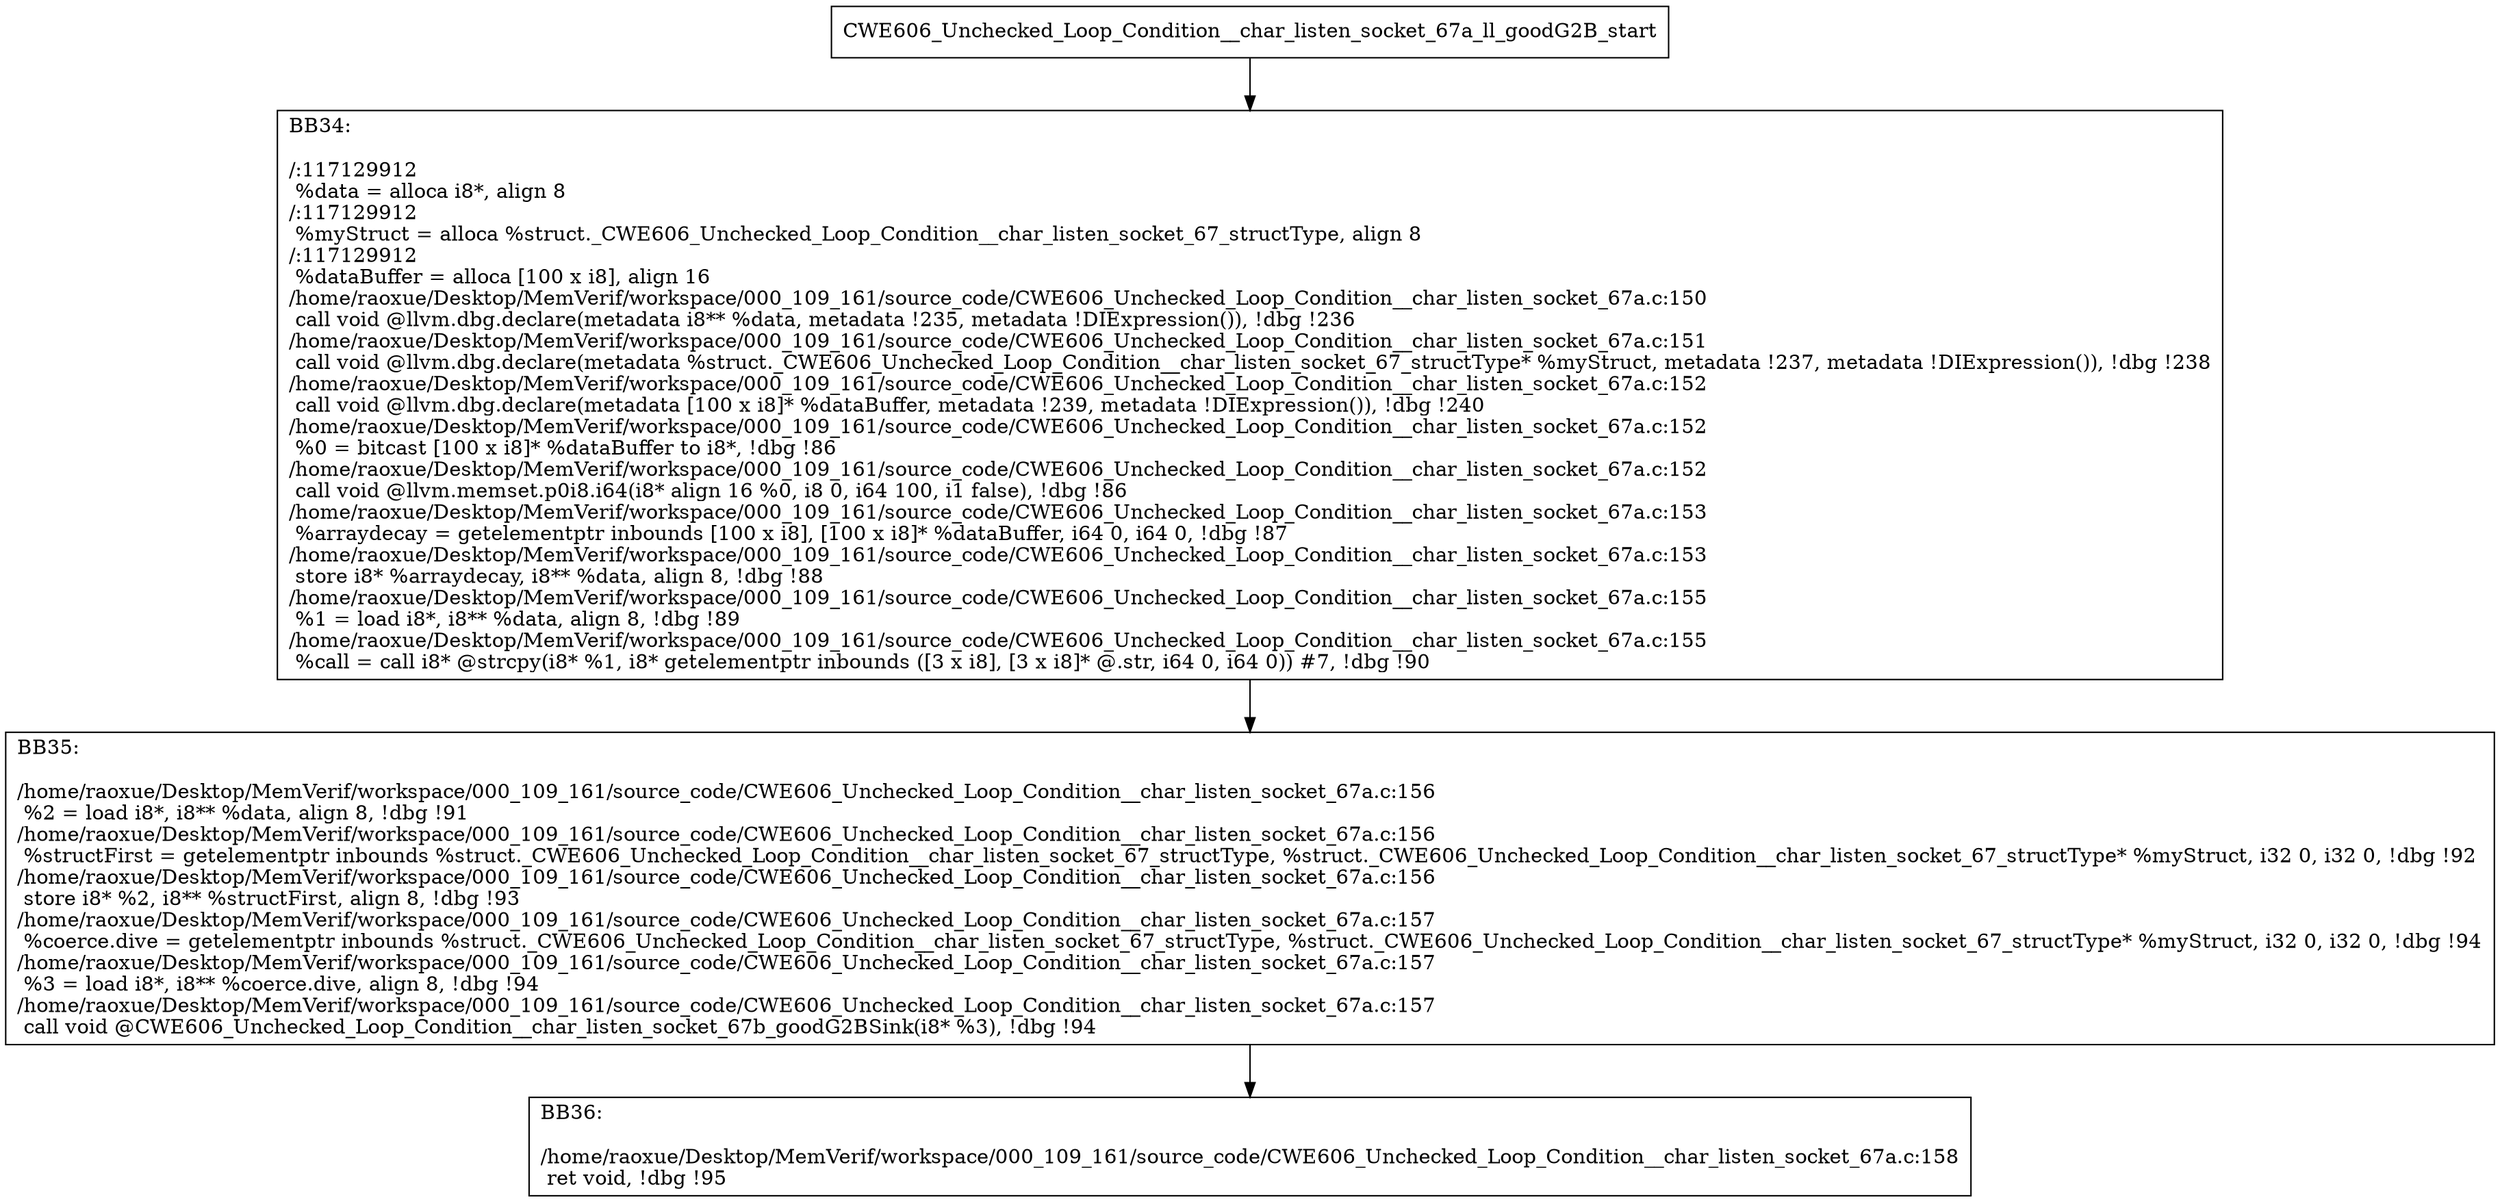 digraph "CFG for'CWE606_Unchecked_Loop_Condition__char_listen_socket_67a_ll_goodG2B' function" {
	BBCWE606_Unchecked_Loop_Condition__char_listen_socket_67a_ll_goodG2B_start[shape=record,label="{CWE606_Unchecked_Loop_Condition__char_listen_socket_67a_ll_goodG2B_start}"];
	BBCWE606_Unchecked_Loop_Condition__char_listen_socket_67a_ll_goodG2B_start-> CWE606_Unchecked_Loop_Condition__char_listen_socket_67a_ll_goodG2BBB34;
	CWE606_Unchecked_Loop_Condition__char_listen_socket_67a_ll_goodG2BBB34 [shape=record, label="{BB34:\l\l/:117129912\l
  %data = alloca i8*, align 8\l
/:117129912\l
  %myStruct = alloca %struct._CWE606_Unchecked_Loop_Condition__char_listen_socket_67_structType, align 8\l
/:117129912\l
  %dataBuffer = alloca [100 x i8], align 16\l
/home/raoxue/Desktop/MemVerif/workspace/000_109_161/source_code/CWE606_Unchecked_Loop_Condition__char_listen_socket_67a.c:150\l
  call void @llvm.dbg.declare(metadata i8** %data, metadata !235, metadata !DIExpression()), !dbg !236\l
/home/raoxue/Desktop/MemVerif/workspace/000_109_161/source_code/CWE606_Unchecked_Loop_Condition__char_listen_socket_67a.c:151\l
  call void @llvm.dbg.declare(metadata %struct._CWE606_Unchecked_Loop_Condition__char_listen_socket_67_structType* %myStruct, metadata !237, metadata !DIExpression()), !dbg !238\l
/home/raoxue/Desktop/MemVerif/workspace/000_109_161/source_code/CWE606_Unchecked_Loop_Condition__char_listen_socket_67a.c:152\l
  call void @llvm.dbg.declare(metadata [100 x i8]* %dataBuffer, metadata !239, metadata !DIExpression()), !dbg !240\l
/home/raoxue/Desktop/MemVerif/workspace/000_109_161/source_code/CWE606_Unchecked_Loop_Condition__char_listen_socket_67a.c:152\l
  %0 = bitcast [100 x i8]* %dataBuffer to i8*, !dbg !86\l
/home/raoxue/Desktop/MemVerif/workspace/000_109_161/source_code/CWE606_Unchecked_Loop_Condition__char_listen_socket_67a.c:152\l
  call void @llvm.memset.p0i8.i64(i8* align 16 %0, i8 0, i64 100, i1 false), !dbg !86\l
/home/raoxue/Desktop/MemVerif/workspace/000_109_161/source_code/CWE606_Unchecked_Loop_Condition__char_listen_socket_67a.c:153\l
  %arraydecay = getelementptr inbounds [100 x i8], [100 x i8]* %dataBuffer, i64 0, i64 0, !dbg !87\l
/home/raoxue/Desktop/MemVerif/workspace/000_109_161/source_code/CWE606_Unchecked_Loop_Condition__char_listen_socket_67a.c:153\l
  store i8* %arraydecay, i8** %data, align 8, !dbg !88\l
/home/raoxue/Desktop/MemVerif/workspace/000_109_161/source_code/CWE606_Unchecked_Loop_Condition__char_listen_socket_67a.c:155\l
  %1 = load i8*, i8** %data, align 8, !dbg !89\l
/home/raoxue/Desktop/MemVerif/workspace/000_109_161/source_code/CWE606_Unchecked_Loop_Condition__char_listen_socket_67a.c:155\l
  %call = call i8* @strcpy(i8* %1, i8* getelementptr inbounds ([3 x i8], [3 x i8]* @.str, i64 0, i64 0)) #7, !dbg !90\l
}"];
	CWE606_Unchecked_Loop_Condition__char_listen_socket_67a_ll_goodG2BBB34-> CWE606_Unchecked_Loop_Condition__char_listen_socket_67a_ll_goodG2BBB35;
	CWE606_Unchecked_Loop_Condition__char_listen_socket_67a_ll_goodG2BBB35 [shape=record, label="{BB35:\l\l/home/raoxue/Desktop/MemVerif/workspace/000_109_161/source_code/CWE606_Unchecked_Loop_Condition__char_listen_socket_67a.c:156\l
  %2 = load i8*, i8** %data, align 8, !dbg !91\l
/home/raoxue/Desktop/MemVerif/workspace/000_109_161/source_code/CWE606_Unchecked_Loop_Condition__char_listen_socket_67a.c:156\l
  %structFirst = getelementptr inbounds %struct._CWE606_Unchecked_Loop_Condition__char_listen_socket_67_structType, %struct._CWE606_Unchecked_Loop_Condition__char_listen_socket_67_structType* %myStruct, i32 0, i32 0, !dbg !92\l
/home/raoxue/Desktop/MemVerif/workspace/000_109_161/source_code/CWE606_Unchecked_Loop_Condition__char_listen_socket_67a.c:156\l
  store i8* %2, i8** %structFirst, align 8, !dbg !93\l
/home/raoxue/Desktop/MemVerif/workspace/000_109_161/source_code/CWE606_Unchecked_Loop_Condition__char_listen_socket_67a.c:157\l
  %coerce.dive = getelementptr inbounds %struct._CWE606_Unchecked_Loop_Condition__char_listen_socket_67_structType, %struct._CWE606_Unchecked_Loop_Condition__char_listen_socket_67_structType* %myStruct, i32 0, i32 0, !dbg !94\l
/home/raoxue/Desktop/MemVerif/workspace/000_109_161/source_code/CWE606_Unchecked_Loop_Condition__char_listen_socket_67a.c:157\l
  %3 = load i8*, i8** %coerce.dive, align 8, !dbg !94\l
/home/raoxue/Desktop/MemVerif/workspace/000_109_161/source_code/CWE606_Unchecked_Loop_Condition__char_listen_socket_67a.c:157\l
  call void @CWE606_Unchecked_Loop_Condition__char_listen_socket_67b_goodG2BSink(i8* %3), !dbg !94\l
}"];
	CWE606_Unchecked_Loop_Condition__char_listen_socket_67a_ll_goodG2BBB35-> CWE606_Unchecked_Loop_Condition__char_listen_socket_67a_ll_goodG2BBB36;
	CWE606_Unchecked_Loop_Condition__char_listen_socket_67a_ll_goodG2BBB36 [shape=record, label="{BB36:\l\l/home/raoxue/Desktop/MemVerif/workspace/000_109_161/source_code/CWE606_Unchecked_Loop_Condition__char_listen_socket_67a.c:158\l
  ret void, !dbg !95\l
}"];
}

